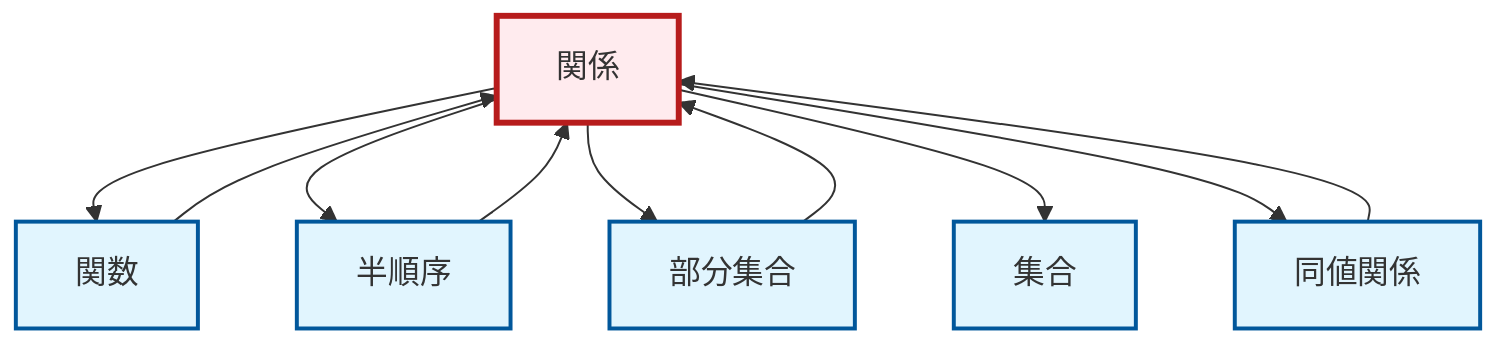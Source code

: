 graph TD
    classDef definition fill:#e1f5fe,stroke:#01579b,stroke-width:2px
    classDef theorem fill:#f3e5f5,stroke:#4a148c,stroke-width:2px
    classDef axiom fill:#fff3e0,stroke:#e65100,stroke-width:2px
    classDef example fill:#e8f5e9,stroke:#1b5e20,stroke-width:2px
    classDef current fill:#ffebee,stroke:#b71c1c,stroke-width:3px
    def-relation["関係"]:::definition
    def-equivalence-relation["同値関係"]:::definition
    def-partial-order["半順序"]:::definition
    def-function["関数"]:::definition
    def-set["集合"]:::definition
    def-subset["部分集合"]:::definition
    def-function --> def-relation
    def-relation --> def-function
    def-partial-order --> def-relation
    def-subset --> def-relation
    def-equivalence-relation --> def-relation
    def-relation --> def-partial-order
    def-relation --> def-subset
    def-relation --> def-set
    def-relation --> def-equivalence-relation
    class def-relation current